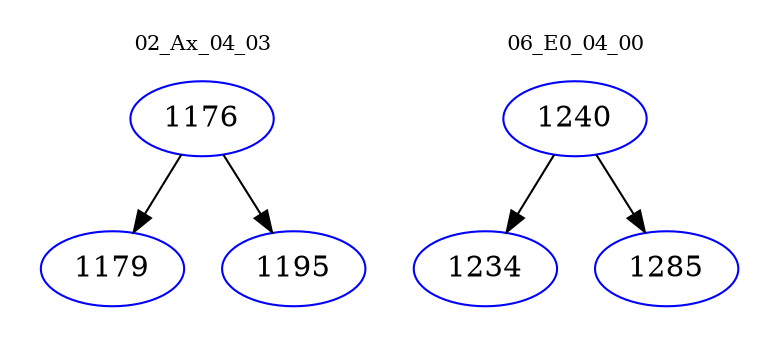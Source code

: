 digraph{
subgraph cluster_0 {
color = white
label = "02_Ax_04_03";
fontsize=10;
T0_1176 [label="1176", color="blue"]
T0_1176 -> T0_1179 [color="black"]
T0_1179 [label="1179", color="blue"]
T0_1176 -> T0_1195 [color="black"]
T0_1195 [label="1195", color="blue"]
}
subgraph cluster_1 {
color = white
label = "06_E0_04_00";
fontsize=10;
T1_1240 [label="1240", color="blue"]
T1_1240 -> T1_1234 [color="black"]
T1_1234 [label="1234", color="blue"]
T1_1240 -> T1_1285 [color="black"]
T1_1285 [label="1285", color="blue"]
}
}
